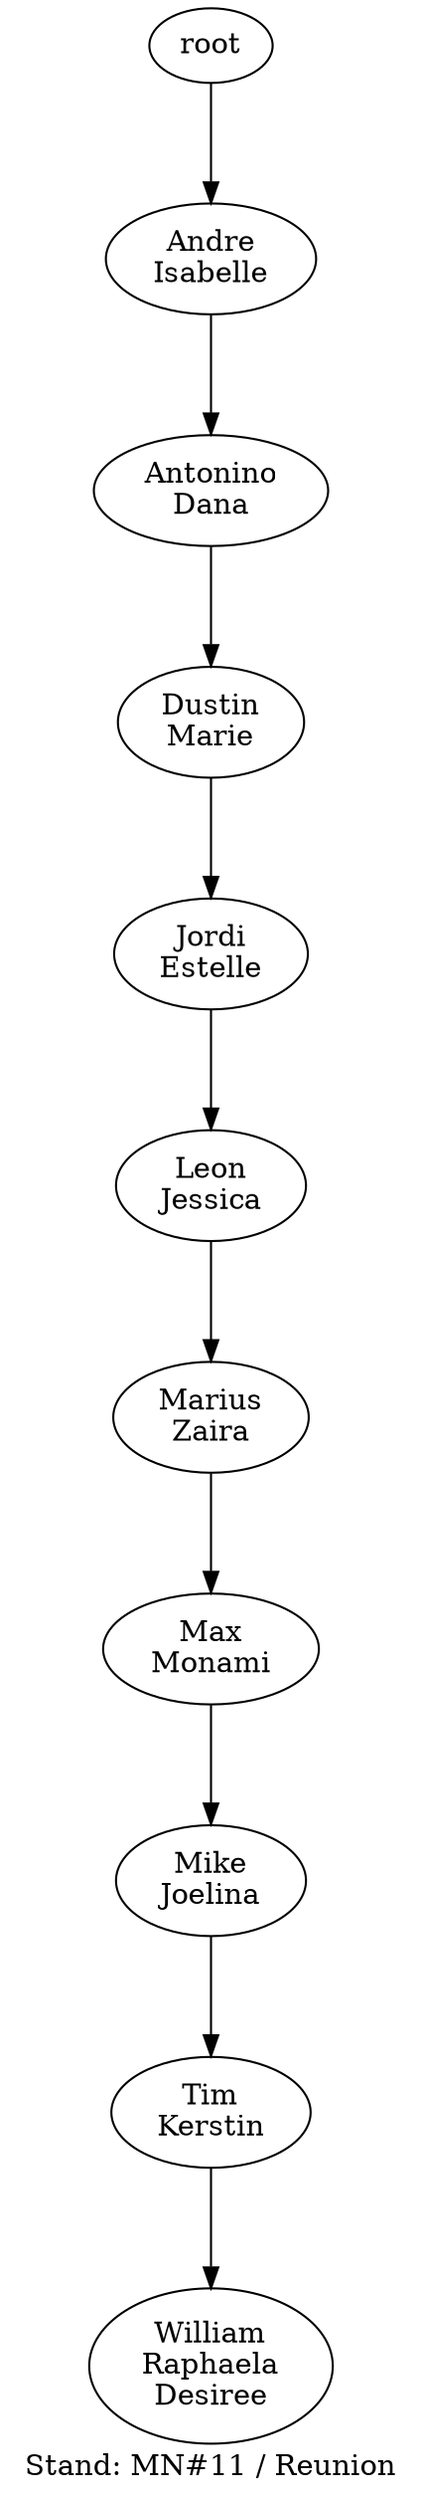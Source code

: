 digraph D { labelloc="b"; label="Stand: MN#11 / Reunion"; ranksep=0.8;
"root/2"[label="Andre\nIsabelle"]
"root" -> "root/2";
"root/2/0"[label="Antonino\nDana"]
"root/2" -> "root/2/0";
"root/2/0/6"[label="Dustin\nMarie"]
"root/2/0" -> "root/2/0/6";
"root/2/0/6/1"[label="Jordi\nEstelle"]
"root/2/0/6" -> "root/2/0/6/1";
"root/2/0/6/1/3"[label="Leon\nJessica"]
"root/2/0/6/1" -> "root/2/0/6/1/3";
"root/2/0/6/1/3/9"[label="Marius\nZaira"]
"root/2/0/6/1/3" -> "root/2/0/6/1/3/9";
"root/2/0/6/1/3/9/7"[label="Max\nMonami"]
"root/2/0/6/1/3/9" -> "root/2/0/6/1/3/9/7";
"root/2/0/6/1/3/9/7/4"[label="Mike\nJoelina"]
"root/2/0/6/1/3/9/7" -> "root/2/0/6/1/3/9/7/4";
"root/2/0/6/1/3/9/7/4/5"[label="Tim\nKerstin"]
"root/2/0/6/1/3/9/7/4" -> "root/2/0/6/1/3/9/7/4/5";
"root/2/0/6/1/3/9/7/4/5/8,10"[label="William\nRaphaela\nDesiree"]
"root/2/0/6/1/3/9/7/4/5" -> "root/2/0/6/1/3/9/7/4/5/8,10";
}
